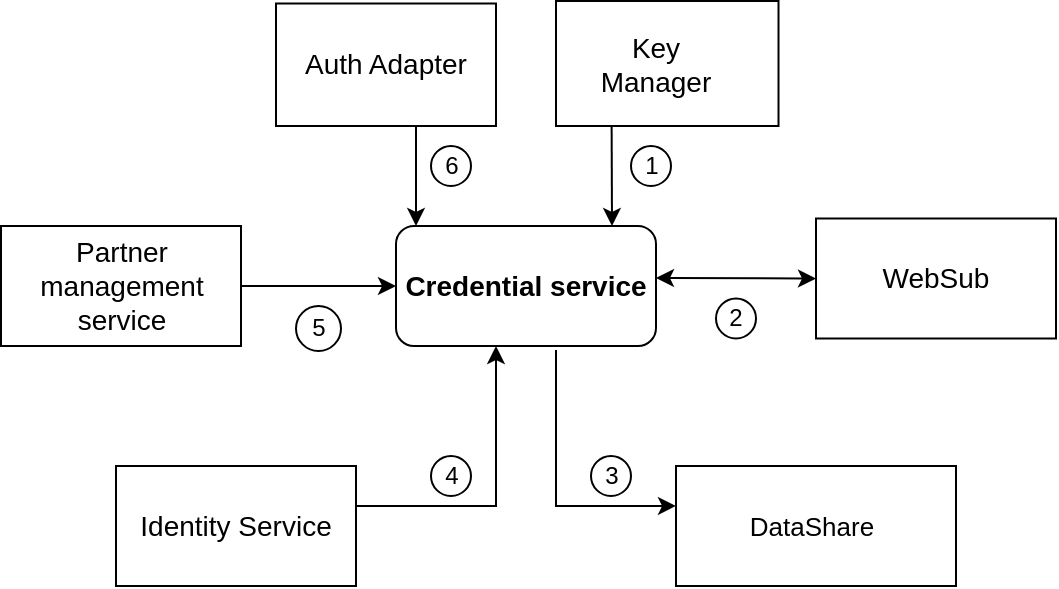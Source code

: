 <mxfile version="16.5.2" type="github">
  <diagram id="geV-e4haCWNm6dhYaODH" name="Page-1">
    <mxGraphModel dx="782" dy="468" grid="1" gridSize="10" guides="1" tooltips="1" connect="1" arrows="1" fold="1" page="1" pageScale="1" pageWidth="850" pageHeight="1100" math="0" shadow="0">
      <root>
        <mxCell id="0" />
        <mxCell id="1" parent="0" />
        <mxCell id="CFy70QxZDCoatLMjdoaV-2" value="" style="rounded=0;whiteSpace=wrap;html=1;" vertex="1" parent="1">
          <mxGeometry x="420" y="87.5" width="111.25" height="62.5" as="geometry" />
        </mxCell>
        <mxCell id="CFy70QxZDCoatLMjdoaV-3" value="&lt;font style=&quot;font-size: 14px&quot;&gt;WebSub&lt;/font&gt;" style="rounded=0;whiteSpace=wrap;html=1;" vertex="1" parent="1">
          <mxGeometry x="550" y="196.25" width="120" height="60" as="geometry" />
        </mxCell>
        <mxCell id="CFy70QxZDCoatLMjdoaV-4" value="&lt;font style=&quot;font-size: 14px&quot;&gt;Partner management service&lt;/font&gt;" style="rounded=0;whiteSpace=wrap;html=1;" vertex="1" parent="1">
          <mxGeometry x="142.5" y="200" width="120" height="60" as="geometry" />
        </mxCell>
        <mxCell id="CFy70QxZDCoatLMjdoaV-6" value="4" style="ellipse;whiteSpace=wrap;html=1;aspect=fixed;" vertex="1" parent="1">
          <mxGeometry x="357.5" y="315" width="20" height="20" as="geometry" />
        </mxCell>
        <mxCell id="CFy70QxZDCoatLMjdoaV-7" value="" style="rounded=0;whiteSpace=wrap;html=1;" vertex="1" parent="1">
          <mxGeometry x="480" y="320" width="140" height="60" as="geometry" />
        </mxCell>
        <mxCell id="CFy70QxZDCoatLMjdoaV-8" value="&lt;font style=&quot;font-size: 14px&quot;&gt;Identity Service&lt;/font&gt;" style="rounded=0;whiteSpace=wrap;html=1;" vertex="1" parent="1">
          <mxGeometry x="200" y="320" width="120" height="60" as="geometry" />
        </mxCell>
        <mxCell id="CFy70QxZDCoatLMjdoaV-11" value="2" style="ellipse;whiteSpace=wrap;html=1;aspect=fixed;" vertex="1" parent="1">
          <mxGeometry x="500" y="236.25" width="20" height="20" as="geometry" />
        </mxCell>
        <mxCell id="CFy70QxZDCoatLMjdoaV-14" value="&lt;font style=&quot;font-size: 14px&quot;&gt;Key Manager&lt;/font&gt;" style="text;html=1;strokeColor=none;fillColor=none;align=center;verticalAlign=middle;whiteSpace=wrap;rounded=0;" vertex="1" parent="1">
          <mxGeometry x="440" y="103.75" width="60" height="30" as="geometry" />
        </mxCell>
        <mxCell id="CFy70QxZDCoatLMjdoaV-16" value="&lt;font style=&quot;font-size: 13px&quot;&gt;DataShare&lt;/font&gt;" style="text;html=1;strokeColor=none;fillColor=none;align=center;verticalAlign=middle;whiteSpace=wrap;rounded=0;" vertex="1" parent="1">
          <mxGeometry x="512.5" y="335" width="70" height="30" as="geometry" />
        </mxCell>
        <mxCell id="CFy70QxZDCoatLMjdoaV-17" value="&lt;font style=&quot;font-size: 14px&quot;&gt;Auth Adapter&lt;/font&gt;" style="rounded=0;whiteSpace=wrap;html=1;" vertex="1" parent="1">
          <mxGeometry x="280" y="88.75" width="110" height="61.25" as="geometry" />
        </mxCell>
        <mxCell id="CFy70QxZDCoatLMjdoaV-19" value="6" style="ellipse;whiteSpace=wrap;html=1;aspect=fixed;" vertex="1" parent="1">
          <mxGeometry x="357.5" y="160" width="20" height="20" as="geometry" />
        </mxCell>
        <mxCell id="CFy70QxZDCoatLMjdoaV-20" value="&lt;b&gt;&lt;font style=&quot;font-size: 14px&quot;&gt;Credential service&lt;/font&gt;&lt;/b&gt;" style="rounded=1;whiteSpace=wrap;html=1;" vertex="1" parent="1">
          <mxGeometry x="340" y="200" width="130" height="60" as="geometry" />
        </mxCell>
        <mxCell id="CFy70QxZDCoatLMjdoaV-21" value="" style="endArrow=classic;html=1;rounded=0;fontSize=14;entryX=0;entryY=0.333;entryDx=0;entryDy=0;entryPerimeter=0;" edge="1" parent="1" target="CFy70QxZDCoatLMjdoaV-7">
          <mxGeometry width="50" height="50" relative="1" as="geometry">
            <mxPoint x="420" y="262" as="sourcePoint" />
            <mxPoint x="430" y="190" as="targetPoint" />
            <Array as="points">
              <mxPoint x="420" y="340" />
            </Array>
          </mxGeometry>
        </mxCell>
        <mxCell id="CFy70QxZDCoatLMjdoaV-22" value="" style="endArrow=classic;startArrow=classic;html=1;rounded=0;fontSize=14;entryX=0;entryY=0.5;entryDx=0;entryDy=0;" edge="1" parent="1" target="CFy70QxZDCoatLMjdoaV-3">
          <mxGeometry width="50" height="50" relative="1" as="geometry">
            <mxPoint x="470" y="226" as="sourcePoint" />
            <mxPoint x="420" y="180" as="targetPoint" />
          </mxGeometry>
        </mxCell>
        <mxCell id="CFy70QxZDCoatLMjdoaV-25" value="" style="endArrow=classic;html=1;rounded=0;fontSize=14;entryX=0;entryY=0.5;entryDx=0;entryDy=0;" edge="1" parent="1" target="CFy70QxZDCoatLMjdoaV-20">
          <mxGeometry width="50" height="50" relative="1" as="geometry">
            <mxPoint x="262.5" y="230" as="sourcePoint" />
            <mxPoint x="312.5" y="180" as="targetPoint" />
          </mxGeometry>
        </mxCell>
        <mxCell id="CFy70QxZDCoatLMjdoaV-27" value="" style="endArrow=classic;html=1;rounded=0;fontSize=14;" edge="1" parent="1">
          <mxGeometry width="50" height="50" relative="1" as="geometry">
            <mxPoint x="320" y="340" as="sourcePoint" />
            <mxPoint x="390" y="260" as="targetPoint" />
            <Array as="points">
              <mxPoint x="390" y="340" />
            </Array>
          </mxGeometry>
        </mxCell>
        <mxCell id="CFy70QxZDCoatLMjdoaV-28" value="" style="endArrow=classic;html=1;rounded=0;fontSize=14;exitX=0.25;exitY=1;exitDx=0;exitDy=0;" edge="1" parent="1" source="CFy70QxZDCoatLMjdoaV-2">
          <mxGeometry width="50" height="50" relative="1" as="geometry">
            <mxPoint x="380" y="240" as="sourcePoint" />
            <mxPoint x="448" y="200" as="targetPoint" />
          </mxGeometry>
        </mxCell>
        <mxCell id="CFy70QxZDCoatLMjdoaV-29" value="" style="endArrow=classic;html=1;rounded=0;fontSize=14;" edge="1" parent="1">
          <mxGeometry width="50" height="50" relative="1" as="geometry">
            <mxPoint x="350" y="150" as="sourcePoint" />
            <mxPoint x="350" y="200" as="targetPoint" />
          </mxGeometry>
        </mxCell>
        <mxCell id="CFy70QxZDCoatLMjdoaV-32" value="5" style="ellipse;whiteSpace=wrap;html=1;aspect=fixed;" vertex="1" parent="1">
          <mxGeometry x="290" y="240" width="22.5" height="22.5" as="geometry" />
        </mxCell>
        <mxCell id="CFy70QxZDCoatLMjdoaV-33" value="3" style="ellipse;whiteSpace=wrap;html=1;aspect=fixed;" vertex="1" parent="1">
          <mxGeometry x="437.5" y="315" width="20" height="20" as="geometry" />
        </mxCell>
        <mxCell id="CFy70QxZDCoatLMjdoaV-34" value="1" style="ellipse;whiteSpace=wrap;html=1;aspect=fixed;" vertex="1" parent="1">
          <mxGeometry x="457.5" y="160" width="20" height="20" as="geometry" />
        </mxCell>
      </root>
    </mxGraphModel>
  </diagram>
</mxfile>
